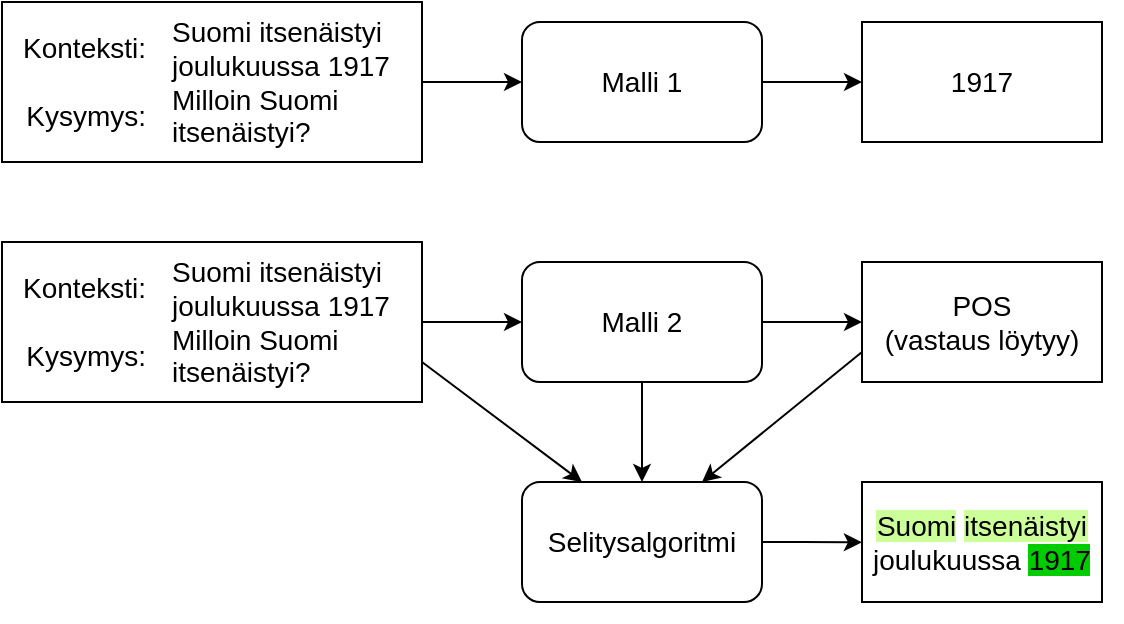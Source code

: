 <mxfile version="21.2.4" type="github">
  <diagram name="Sivu-1" id="nK2NkI7L1j9oUhS5gg74">
    <mxGraphModel dx="1222" dy="649" grid="1" gridSize="10" guides="1" tooltips="1" connect="1" arrows="1" fold="1" page="1" pageScale="1" pageWidth="827" pageHeight="1169" math="0" shadow="0">
      <root>
        <mxCell id="0" />
        <mxCell id="1" parent="0" />
        <mxCell id="0G4UZZkLjuFtPUpjodqx-24" value="" style="rounded=0;whiteSpace=wrap;html=1;fontSize=14;" vertex="1" parent="1">
          <mxGeometry x="510" y="320" width="120" height="60" as="geometry" />
        </mxCell>
        <mxCell id="0G4UZZkLjuFtPUpjodqx-6" value="" style="rounded=0;whiteSpace=wrap;html=1;fontSize=14;" vertex="1" parent="1">
          <mxGeometry x="510" y="90" width="120" height="60" as="geometry" />
        </mxCell>
        <mxCell id="0G4UZZkLjuFtPUpjodqx-5" value="" style="rounded=0;whiteSpace=wrap;html=1;fontSize=14;" vertex="1" parent="1">
          <mxGeometry x="80" y="80" width="210" height="80" as="geometry" />
        </mxCell>
        <mxCell id="0G4UZZkLjuFtPUpjodqx-19" style="edgeStyle=orthogonalEdgeStyle;rounded=0;orthogonalLoop=1;jettySize=auto;html=1;exitX=1;exitY=0.5;exitDx=0;exitDy=0;entryX=0;entryY=0.5;entryDx=0;entryDy=0;fontSize=14;" edge="1" parent="1" source="0G4UZZkLjuFtPUpjodqx-3" target="0G4UZZkLjuFtPUpjodqx-6">
          <mxGeometry relative="1" as="geometry" />
        </mxCell>
        <mxCell id="0G4UZZkLjuFtPUpjodqx-3" value="Malli 1" style="rounded=1;whiteSpace=wrap;html=1;fontSize=14;" vertex="1" parent="1">
          <mxGeometry x="340" y="90" width="120" height="60" as="geometry" />
        </mxCell>
        <mxCell id="0G4UZZkLjuFtPUpjodqx-4" value="&lt;div style=&quot;font-size: 14px;&quot; align=&quot;center&quot;&gt;1917&lt;/div&gt;" style="text;html=1;strokeColor=none;fillColor=none;align=center;verticalAlign=middle;whiteSpace=wrap;rounded=0;fontSize=14;" vertex="1" parent="1">
          <mxGeometry x="530" y="80" width="80" height="80" as="geometry" />
        </mxCell>
        <mxCell id="0G4UZZkLjuFtPUpjodqx-7" value="" style="rounded=0;whiteSpace=wrap;html=1;fontSize=14;" vertex="1" parent="1">
          <mxGeometry x="510" y="210" width="120" height="60" as="geometry" />
        </mxCell>
        <mxCell id="0G4UZZkLjuFtPUpjodqx-22" style="edgeStyle=orthogonalEdgeStyle;rounded=0;orthogonalLoop=1;jettySize=auto;html=1;entryX=0;entryY=0.5;entryDx=0;entryDy=0;fontSize=14;" edge="1" parent="1" source="0G4UZZkLjuFtPUpjodqx-8" target="0G4UZZkLjuFtPUpjodqx-11">
          <mxGeometry relative="1" as="geometry" />
        </mxCell>
        <mxCell id="0G4UZZkLjuFtPUpjodqx-8" value="" style="rounded=0;whiteSpace=wrap;html=1;fontSize=14;" vertex="1" parent="1">
          <mxGeometry x="80" y="200" width="210" height="80" as="geometry" />
        </mxCell>
        <mxCell id="0G4UZZkLjuFtPUpjodqx-23" style="edgeStyle=orthogonalEdgeStyle;rounded=0;orthogonalLoop=1;jettySize=auto;html=1;exitX=1;exitY=0.5;exitDx=0;exitDy=0;entryX=0;entryY=0.5;entryDx=0;entryDy=0;fontSize=14;" edge="1" parent="1" source="0G4UZZkLjuFtPUpjodqx-11" target="0G4UZZkLjuFtPUpjodqx-7">
          <mxGeometry relative="1" as="geometry" />
        </mxCell>
        <mxCell id="0G4UZZkLjuFtPUpjodqx-11" value="Malli 2" style="rounded=1;whiteSpace=wrap;html=1;fontSize=14;" vertex="1" parent="1">
          <mxGeometry x="340" y="210" width="120" height="60" as="geometry" />
        </mxCell>
        <mxCell id="0G4UZZkLjuFtPUpjodqx-12" value="&lt;div style=&quot;font-size: 14px;&quot;&gt;POS&lt;/div&gt;&lt;div style=&quot;font-size: 14px;&quot;&gt;(vastaus löytyy)&lt;br style=&quot;font-size: 14px;&quot;&gt;&lt;/div&gt;" style="text;html=1;strokeColor=none;fillColor=none;align=center;verticalAlign=middle;whiteSpace=wrap;rounded=0;fontSize=14;" vertex="1" parent="1">
          <mxGeometry x="510" y="200" width="120" height="80" as="geometry" />
        </mxCell>
        <mxCell id="0G4UZZkLjuFtPUpjodqx-30" style="edgeStyle=orthogonalEdgeStyle;rounded=0;orthogonalLoop=1;jettySize=auto;html=1;exitX=1;exitY=0.5;exitDx=0;exitDy=0;entryX=0.071;entryY=0.502;entryDx=0;entryDy=0;entryPerimeter=0;fontSize=14;" edge="1" parent="1" source="0G4UZZkLjuFtPUpjodqx-13" target="0G4UZZkLjuFtPUpjodqx-14">
          <mxGeometry relative="1" as="geometry" />
        </mxCell>
        <mxCell id="0G4UZZkLjuFtPUpjodqx-13" value="Selitysalgoritmi" style="rounded=1;whiteSpace=wrap;html=1;fontSize=14;" vertex="1" parent="1">
          <mxGeometry x="340" y="320" width="120" height="60" as="geometry" />
        </mxCell>
        <mxCell id="0G4UZZkLjuFtPUpjodqx-14" value="&lt;div style=&quot;font-size: 14px;&quot; align=&quot;center&quot;&gt;&lt;span style=&quot;background-color: rgb(204, 255, 153); font-size: 14px;&quot;&gt;Suomi&lt;/span&gt; &lt;span style=&quot;background-color: rgb(204, 255, 153); font-size: 14px;&quot;&gt;itsenäistyi&lt;/span&gt; joulukuussa &lt;span style=&quot;background-color: rgb(0, 204, 0); font-size: 14px;&quot;&gt;1917&lt;/span&gt;&lt;/div&gt;" style="text;html=1;strokeColor=none;fillColor=none;align=center;verticalAlign=middle;whiteSpace=wrap;rounded=0;fontSize=14;" vertex="1" parent="1">
          <mxGeometry x="500" y="310" width="140" height="80" as="geometry" />
        </mxCell>
        <mxCell id="0G4UZZkLjuFtPUpjodqx-18" value="" style="endArrow=classic;html=1;rounded=0;exitX=1;exitY=0.5;exitDx=0;exitDy=0;fontSize=14;" edge="1" parent="1" source="0G4UZZkLjuFtPUpjodqx-5">
          <mxGeometry width="50" height="50" relative="1" as="geometry">
            <mxPoint x="320" y="170" as="sourcePoint" />
            <mxPoint x="340" y="120" as="targetPoint" />
          </mxGeometry>
        </mxCell>
        <mxCell id="0G4UZZkLjuFtPUpjodqx-25" value="" style="endArrow=classic;html=1;rounded=0;exitX=0.5;exitY=1;exitDx=0;exitDy=0;entryX=0.5;entryY=0;entryDx=0;entryDy=0;fontSize=14;" edge="1" parent="1" source="0G4UZZkLjuFtPUpjodqx-11" target="0G4UZZkLjuFtPUpjodqx-13">
          <mxGeometry width="50" height="50" relative="1" as="geometry">
            <mxPoint x="320" y="360" as="sourcePoint" />
            <mxPoint x="370" y="310" as="targetPoint" />
          </mxGeometry>
        </mxCell>
        <mxCell id="0G4UZZkLjuFtPUpjodqx-26" value="" style="endArrow=classic;html=1;rounded=0;exitX=1;exitY=0.75;exitDx=0;exitDy=0;entryX=0.25;entryY=0;entryDx=0;entryDy=0;fontSize=14;" edge="1" parent="1" source="0G4UZZkLjuFtPUpjodqx-8" target="0G4UZZkLjuFtPUpjodqx-13">
          <mxGeometry width="50" height="50" relative="1" as="geometry">
            <mxPoint x="320" y="360" as="sourcePoint" />
            <mxPoint x="370" y="310" as="targetPoint" />
          </mxGeometry>
        </mxCell>
        <mxCell id="0G4UZZkLjuFtPUpjodqx-27" value="" style="endArrow=classic;html=1;rounded=0;exitX=0;exitY=0.75;exitDx=0;exitDy=0;entryX=0.75;entryY=0;entryDx=0;entryDy=0;fontSize=14;" edge="1" parent="1" source="0G4UZZkLjuFtPUpjodqx-7" target="0G4UZZkLjuFtPUpjodqx-13">
          <mxGeometry width="50" height="50" relative="1" as="geometry">
            <mxPoint x="320" y="360" as="sourcePoint" />
            <mxPoint x="370" y="310" as="targetPoint" />
          </mxGeometry>
        </mxCell>
        <mxCell id="0G4UZZkLjuFtPUpjodqx-32" value="" style="group;fontSize=14;" vertex="1" connectable="0" parent="1">
          <mxGeometry x="100" y="80" width="190" height="80" as="geometry" />
        </mxCell>
        <mxCell id="0G4UZZkLjuFtPUpjodqx-1" value="&lt;div style=&quot;font-size: 14px;&quot; align=&quot;left&quot;&gt;Suomi itsenäistyi joulukuussa 1917&lt;/div&gt;&lt;div style=&quot;font-size: 14px;&quot; align=&quot;left&quot;&gt;Milloin Suomi itsenäistyi?&lt;br style=&quot;font-size: 14px;&quot;&gt;&lt;/div&gt;" style="text;html=1;strokeColor=none;fillColor=none;align=left;verticalAlign=middle;whiteSpace=wrap;rounded=0;fontSize=14;" vertex="1" parent="0G4UZZkLjuFtPUpjodqx-32">
          <mxGeometry x="63.333" width="126.667" height="80" as="geometry" />
        </mxCell>
        <mxCell id="0G4UZZkLjuFtPUpjodqx-2" value="&lt;div style=&quot;font-size: 14px;&quot; align=&quot;right&quot;&gt;Konteksti: &lt;br style=&quot;font-size: 14px;&quot;&gt;&lt;/div&gt;&lt;div style=&quot;font-size: 14px;&quot; align=&quot;right&quot;&gt;&lt;br style=&quot;font-size: 14px;&quot;&gt;&lt;/div&gt;&lt;div style=&quot;font-size: 14px;&quot; align=&quot;right&quot;&gt;Kysymys: &lt;br style=&quot;font-size: 14px;&quot;&gt;&lt;/div&gt;" style="text;html=1;strokeColor=none;fillColor=none;align=right;verticalAlign=middle;whiteSpace=wrap;rounded=0;fontSize=14;" vertex="1" parent="0G4UZZkLjuFtPUpjodqx-32">
          <mxGeometry width="54.286" height="80" as="geometry" />
        </mxCell>
        <mxCell id="0G4UZZkLjuFtPUpjodqx-35" value="" style="group;fontSize=14;" vertex="1" connectable="0" parent="1">
          <mxGeometry x="100" y="200" width="190" height="80" as="geometry" />
        </mxCell>
        <mxCell id="0G4UZZkLjuFtPUpjodqx-36" value="&lt;div style=&quot;font-size: 14px;&quot; align=&quot;left&quot;&gt;Suomi itsenäistyi joulukuussa 1917&lt;/div&gt;&lt;div style=&quot;font-size: 14px;&quot; align=&quot;left&quot;&gt;Milloin Suomi itsenäistyi?&lt;br style=&quot;font-size: 14px;&quot;&gt;&lt;/div&gt;" style="text;html=1;strokeColor=none;fillColor=none;align=left;verticalAlign=middle;whiteSpace=wrap;rounded=0;fontSize=14;" vertex="1" parent="0G4UZZkLjuFtPUpjodqx-35">
          <mxGeometry x="63.333" width="126.667" height="80" as="geometry" />
        </mxCell>
        <mxCell id="0G4UZZkLjuFtPUpjodqx-37" value="&lt;div style=&quot;font-size: 14px;&quot; align=&quot;right&quot;&gt;Konteksti: &lt;br style=&quot;font-size: 14px;&quot;&gt;&lt;/div&gt;&lt;div style=&quot;font-size: 14px;&quot; align=&quot;right&quot;&gt;&lt;br style=&quot;font-size: 14px;&quot;&gt;&lt;/div&gt;&lt;div style=&quot;font-size: 14px;&quot; align=&quot;right&quot;&gt;Kysymys: &lt;br style=&quot;font-size: 14px;&quot;&gt;&lt;/div&gt;" style="text;html=1;strokeColor=none;fillColor=none;align=right;verticalAlign=middle;whiteSpace=wrap;rounded=0;fontSize=14;" vertex="1" parent="0G4UZZkLjuFtPUpjodqx-35">
          <mxGeometry width="54.286" height="80" as="geometry" />
        </mxCell>
      </root>
    </mxGraphModel>
  </diagram>
</mxfile>

